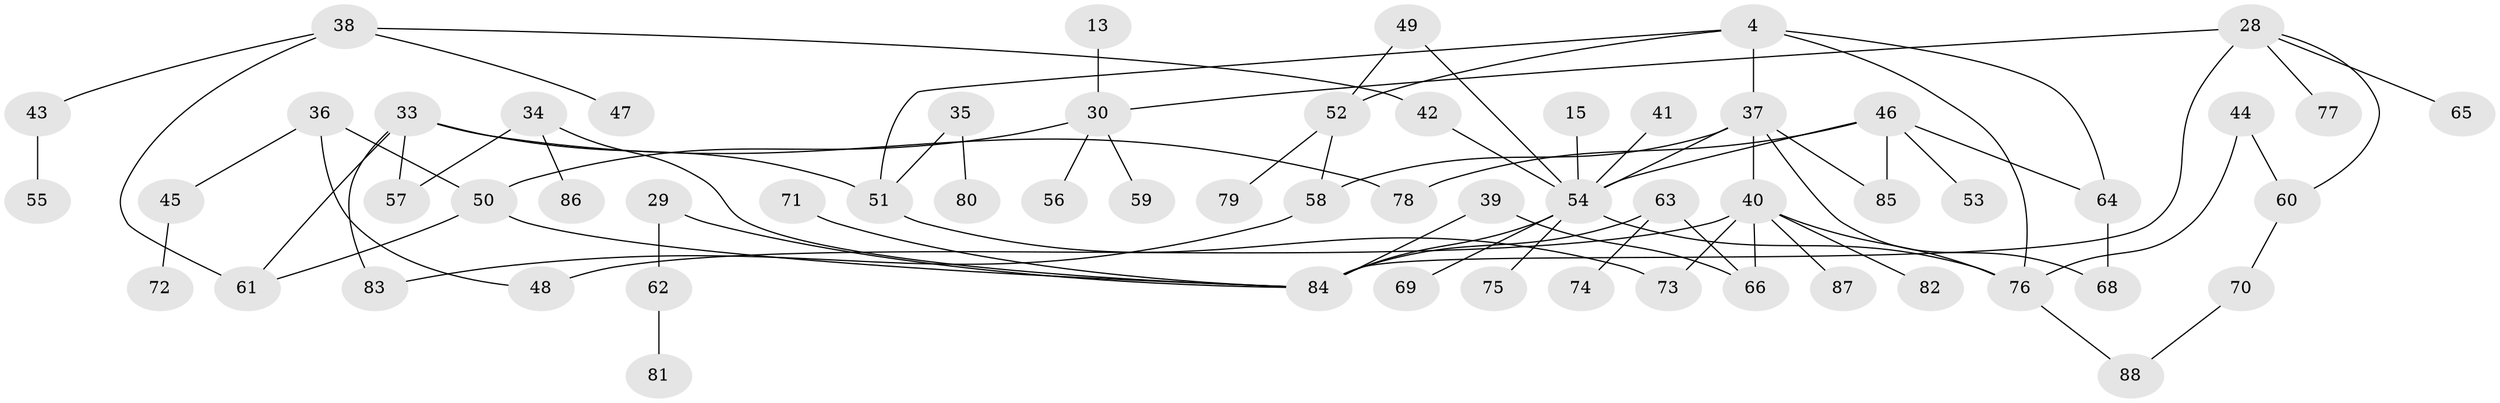 // original degree distribution, {6: 0.03409090909090909, 5: 0.056818181818181816, 7: 0.011363636363636364, 2: 0.2840909090909091, 3: 0.26136363636363635, 4: 0.06818181818181818, 1: 0.2840909090909091}
// Generated by graph-tools (version 1.1) at 2025/45/03/04/25 21:45:56]
// undirected, 61 vertices, 79 edges
graph export_dot {
graph [start="1"]
  node [color=gray90,style=filled];
  4;
  13;
  15;
  28 [super="+6"];
  29;
  30 [super="+27"];
  33;
  34 [super="+25"];
  35;
  36;
  37 [super="+3"];
  38;
  39;
  40 [super="+21"];
  41;
  42 [super="+31"];
  43;
  44;
  45;
  46 [super="+22"];
  47;
  48;
  49 [super="+23"];
  50 [super="+32"];
  51 [super="+18+19"];
  52;
  53;
  54 [super="+17"];
  55;
  56;
  57;
  58;
  59;
  60;
  61;
  62;
  63;
  64 [super="+14"];
  65;
  66;
  68;
  69;
  70;
  71;
  72;
  73;
  74;
  75;
  76 [super="+26+20"];
  77;
  78;
  79;
  80;
  81;
  82;
  83;
  84 [super="+11+24+67"];
  85 [super="+12"];
  86;
  87;
  88;
  4 -- 52;
  4 -- 37;
  4 -- 64;
  4 -- 51;
  4 -- 76;
  13 -- 30;
  15 -- 54;
  28 -- 60;
  28 -- 65;
  28 -- 77;
  28 -- 84 [weight=2];
  28 -- 30;
  29 -- 62;
  29 -- 84;
  30 -- 56;
  30 -- 59;
  30 -- 50;
  33 -- 57;
  33 -- 83;
  33 -- 78;
  33 -- 61;
  33 -- 51;
  34 -- 86;
  34 -- 57;
  34 -- 84;
  35 -- 80;
  35 -- 51;
  36 -- 45;
  36 -- 48;
  36 -- 50;
  37 -- 40 [weight=2];
  37 -- 68;
  37 -- 58;
  37 -- 85;
  37 -- 54;
  38 -- 43;
  38 -- 47;
  38 -- 61;
  38 -- 42;
  39 -- 66;
  39 -- 84;
  40 -- 76;
  40 -- 82;
  40 -- 87;
  40 -- 66;
  40 -- 48;
  40 -- 73;
  41 -- 54;
  42 -- 54;
  43 -- 55;
  44 -- 60;
  44 -- 76;
  45 -- 72;
  46 -- 53;
  46 -- 64;
  46 -- 78;
  46 -- 54;
  46 -- 85;
  49 -- 52;
  49 -- 54;
  50 -- 84;
  50 -- 61;
  51 -- 73;
  52 -- 79;
  52 -- 58;
  54 -- 75;
  54 -- 69;
  54 -- 84 [weight=2];
  54 -- 76;
  58 -- 83;
  60 -- 70;
  62 -- 81;
  63 -- 74;
  63 -- 66;
  63 -- 84;
  64 -- 68;
  70 -- 88;
  71 -- 84;
  76 -- 88;
}
